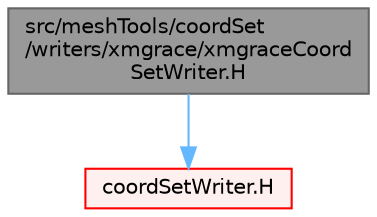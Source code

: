 digraph "src/meshTools/coordSet/writers/xmgrace/xmgraceCoordSetWriter.H"
{
 // LATEX_PDF_SIZE
  bgcolor="transparent";
  edge [fontname=Helvetica,fontsize=10,labelfontname=Helvetica,labelfontsize=10];
  node [fontname=Helvetica,fontsize=10,shape=box,height=0.2,width=0.4];
  Node1 [id="Node000001",label="src/meshTools/coordSet\l/writers/xmgrace/xmgraceCoord\lSetWriter.H",height=0.2,width=0.4,color="gray40", fillcolor="grey60", style="filled", fontcolor="black",tooltip=" "];
  Node1 -> Node2 [id="edge1_Node000001_Node000002",color="steelblue1",style="solid",tooltip=" "];
  Node2 [id="Node000002",label="coordSetWriter.H",height=0.2,width=0.4,color="red", fillcolor="#FFF0F0", style="filled",URL="$coordSetWriter_8H.html",tooltip=" "];
}

